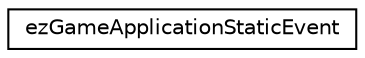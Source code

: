 digraph "Graphical Class Hierarchy"
{
 // LATEX_PDF_SIZE
  edge [fontname="Helvetica",fontsize="10",labelfontname="Helvetica",labelfontsize="10"];
  node [fontname="Helvetica",fontsize="10",shape=record];
  rankdir="LR";
  Node0 [label="ezGameApplicationStaticEvent",height=0.2,width=0.4,color="black", fillcolor="white", style="filled",URL="$dd/d95/structez_game_application_static_event.htm",tooltip=" "];
}

